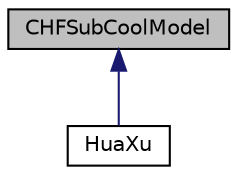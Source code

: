 digraph "CHFSubCoolModel"
{
  bgcolor="transparent";
  edge [fontname="Helvetica",fontsize="10",labelfontname="Helvetica",labelfontsize="10"];
  node [fontname="Helvetica",fontsize="10",shape=record];
  Node1 [label="CHFSubCoolModel",height=0.2,width=0.4,color="black", fillcolor="grey75", style="filled" fontcolor="black"];
  Node1 -> Node2 [dir="back",color="midnightblue",fontsize="10",style="solid",fontname="Helvetica"];
  Node2 [label="HuaXu",height=0.2,width=0.4,color="black",URL="$classFoam_1_1wallBoilingModels_1_1CHFModels_1_1HuaXu.html"];
}

